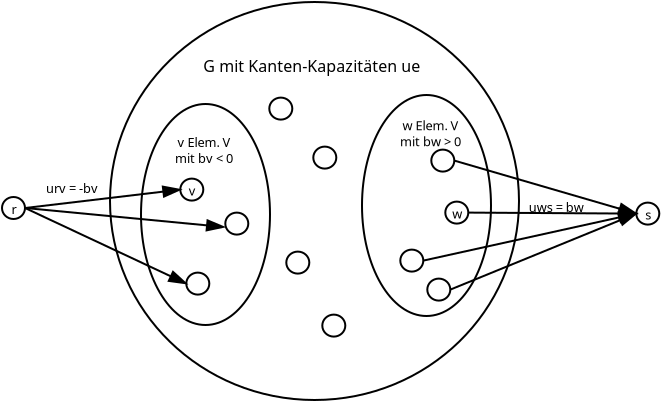 <?xml version="1.0" encoding="UTF-8"?>
<dia:diagram xmlns:dia="http://www.lysator.liu.se/~alla/dia/">
  <dia:layer name="Hintergrund" visible="true">
    <dia:object type="Standard - Ellipse" version="0" id="O0">
      <dia:attribute name="obj_pos">
        <dia:point val="3.15,0.4"/>
      </dia:attribute>
      <dia:attribute name="obj_bb">
        <dia:rectangle val="3.1,0.35;23.65,20.35"/>
      </dia:attribute>
      <dia:attribute name="elem_corner">
        <dia:point val="3.15,0.4"/>
      </dia:attribute>
      <dia:attribute name="elem_width">
        <dia:real val="20.45"/>
      </dia:attribute>
      <dia:attribute name="elem_height">
        <dia:real val="19.9"/>
      </dia:attribute>
    </dia:object>
    <dia:object type="Standard - Ellipse" version="0" id="O1">
      <dia:attribute name="obj_pos">
        <dia:point val="4.7,5.5"/>
      </dia:attribute>
      <dia:attribute name="obj_bb">
        <dia:rectangle val="4.65,5.45;11.2,16.6"/>
      </dia:attribute>
      <dia:attribute name="elem_corner">
        <dia:point val="4.7,5.5"/>
      </dia:attribute>
      <dia:attribute name="elem_width">
        <dia:real val="6.45"/>
      </dia:attribute>
      <dia:attribute name="elem_height">
        <dia:real val="11.05"/>
      </dia:attribute>
    </dia:object>
    <dia:object type="Standard - Ellipse" version="0" id="O2">
      <dia:attribute name="obj_pos">
        <dia:point val="15.75,5.05"/>
      </dia:attribute>
      <dia:attribute name="obj_bb">
        <dia:rectangle val="15.7,5;22.25,16.15"/>
      </dia:attribute>
      <dia:attribute name="elem_corner">
        <dia:point val="15.75,5.05"/>
      </dia:attribute>
      <dia:attribute name="elem_width">
        <dia:real val="6.45"/>
      </dia:attribute>
      <dia:attribute name="elem_height">
        <dia:real val="11.05"/>
      </dia:attribute>
    </dia:object>
    <dia:object type="Standard - Text" version="0" id="O3">
      <dia:attribute name="obj_pos">
        <dia:point val="13.2,3.9"/>
      </dia:attribute>
      <dia:attribute name="obj_bb">
        <dia:rectangle val="6.248,3.084;20.202,4.234"/>
      </dia:attribute>
      <dia:attribute name="text">
        <dia:composite type="text">
          <dia:attribute name="string">
            <dia:string>#G mit Kanten-Kapazitäten ue#</dia:string>
          </dia:attribute>
          <dia:attribute name="font">
            <dia:font name="Helvetica"/>
          </dia:attribute>
          <dia:attribute name="height">
            <dia:real val="1"/>
          </dia:attribute>
          <dia:attribute name="pos">
            <dia:point val="13.2,3.9"/>
          </dia:attribute>
          <dia:attribute name="color">
            <dia:color val="#000000"/>
          </dia:attribute>
          <dia:attribute name="alignment">
            <dia:enum val="1"/>
          </dia:attribute>
        </dia:composite>
      </dia:attribute>
    </dia:object>
    <dia:object type="Standard - Text" version="0" id="O4">
      <dia:attribute name="obj_pos">
        <dia:point val="7.85,7.65"/>
      </dia:attribute>
      <dia:attribute name="obj_bb">
        <dia:rectangle val="6.02,6.987;9.73,8.737"/>
      </dia:attribute>
      <dia:attribute name="text">
        <dia:composite type="text">
          <dia:attribute name="string">
            <dia:string>#v Elem. V
mit bv &lt; 0#</dia:string>
          </dia:attribute>
          <dia:attribute name="font">
            <dia:font name="Helvetica"/>
          </dia:attribute>
          <dia:attribute name="height">
            <dia:real val="0.8"/>
          </dia:attribute>
          <dia:attribute name="pos">
            <dia:point val="7.85,7.65"/>
          </dia:attribute>
          <dia:attribute name="color">
            <dia:color val="#000000"/>
          </dia:attribute>
          <dia:attribute name="alignment">
            <dia:enum val="1"/>
          </dia:attribute>
        </dia:composite>
      </dia:attribute>
    </dia:object>
    <dia:object type="Standard - Text" version="0" id="O5">
      <dia:attribute name="obj_pos">
        <dia:point val="19.18,6.813"/>
      </dia:attribute>
      <dia:attribute name="obj_bb">
        <dia:rectangle val="17.262,6.15;21.149,7.9"/>
      </dia:attribute>
      <dia:attribute name="text">
        <dia:composite type="text">
          <dia:attribute name="string">
            <dia:string>#w Elem. V
mit bw &gt; 0#</dia:string>
          </dia:attribute>
          <dia:attribute name="font">
            <dia:font name="Helvetica"/>
          </dia:attribute>
          <dia:attribute name="height">
            <dia:real val="0.8"/>
          </dia:attribute>
          <dia:attribute name="pos">
            <dia:point val="19.18,6.813"/>
          </dia:attribute>
          <dia:attribute name="color">
            <dia:color val="#000000"/>
          </dia:attribute>
          <dia:attribute name="alignment">
            <dia:enum val="1"/>
          </dia:attribute>
        </dia:composite>
      </dia:attribute>
    </dia:object>
    <dia:object type="Standard - Ellipse" version="0" id="O6">
      <dia:attribute name="obj_pos">
        <dia:point val="-2.25,10.15"/>
      </dia:attribute>
      <dia:attribute name="obj_bb">
        <dia:rectangle val="-2.3,10.1;-1.05,11.3"/>
      </dia:attribute>
      <dia:attribute name="elem_corner">
        <dia:point val="-2.25,10.15"/>
      </dia:attribute>
      <dia:attribute name="elem_width">
        <dia:real val="1.15"/>
      </dia:attribute>
      <dia:attribute name="elem_height">
        <dia:real val="1.1"/>
      </dia:attribute>
    </dia:object>
    <dia:object type="Standard - Text" version="0" id="O7">
      <dia:attribute name="obj_pos">
        <dia:point val="-1.65,11"/>
      </dia:attribute>
      <dia:attribute name="obj_bb">
        <dia:rectangle val="-1.756,10.337;-1.494,11.287"/>
      </dia:attribute>
      <dia:attribute name="text">
        <dia:composite type="text">
          <dia:attribute name="string">
            <dia:string>#r#</dia:string>
          </dia:attribute>
          <dia:attribute name="font">
            <dia:font name="Helvetica"/>
          </dia:attribute>
          <dia:attribute name="height">
            <dia:real val="0.8"/>
          </dia:attribute>
          <dia:attribute name="pos">
            <dia:point val="-1.65,11"/>
          </dia:attribute>
          <dia:attribute name="color">
            <dia:color val="#000000"/>
          </dia:attribute>
          <dia:attribute name="alignment">
            <dia:enum val="1"/>
          </dia:attribute>
        </dia:composite>
      </dia:attribute>
    </dia:object>
    <dia:object type="Standard - Ellipse" version="0" id="O8">
      <dia:attribute name="obj_pos">
        <dia:point val="6.665,9.23"/>
      </dia:attribute>
      <dia:attribute name="obj_bb">
        <dia:rectangle val="6.615,9.18;7.865,10.38"/>
      </dia:attribute>
      <dia:attribute name="elem_corner">
        <dia:point val="6.665,9.23"/>
      </dia:attribute>
      <dia:attribute name="elem_width">
        <dia:real val="1.15"/>
      </dia:attribute>
      <dia:attribute name="elem_height">
        <dia:real val="1.1"/>
      </dia:attribute>
    </dia:object>
    <dia:object type="Standard - Text" version="0" id="O9">
      <dia:attribute name="obj_pos">
        <dia:point val="7.265,10.08"/>
      </dia:attribute>
      <dia:attribute name="obj_bb">
        <dia:rectangle val="7.071,9.417;7.509,10.367"/>
      </dia:attribute>
      <dia:attribute name="text">
        <dia:composite type="text">
          <dia:attribute name="string">
            <dia:string>#v#</dia:string>
          </dia:attribute>
          <dia:attribute name="font">
            <dia:font name="Helvetica"/>
          </dia:attribute>
          <dia:attribute name="height">
            <dia:real val="0.8"/>
          </dia:attribute>
          <dia:attribute name="pos">
            <dia:point val="7.265,10.08"/>
          </dia:attribute>
          <dia:attribute name="color">
            <dia:color val="#000000"/>
          </dia:attribute>
          <dia:attribute name="alignment">
            <dia:enum val="1"/>
          </dia:attribute>
        </dia:composite>
      </dia:attribute>
    </dia:object>
    <dia:object type="Standard - Ellipse" version="0" id="O10">
      <dia:attribute name="obj_pos">
        <dia:point val="19.915,10.38"/>
      </dia:attribute>
      <dia:attribute name="obj_bb">
        <dia:rectangle val="19.865,10.33;21.115,11.53"/>
      </dia:attribute>
      <dia:attribute name="elem_corner">
        <dia:point val="19.915,10.38"/>
      </dia:attribute>
      <dia:attribute name="elem_width">
        <dia:real val="1.15"/>
      </dia:attribute>
      <dia:attribute name="elem_height">
        <dia:real val="1.1"/>
      </dia:attribute>
    </dia:object>
    <dia:object type="Standard - Text" version="0" id="O11">
      <dia:attribute name="obj_pos">
        <dia:point val="20.515,11.23"/>
      </dia:attribute>
      <dia:attribute name="obj_bb">
        <dia:rectangle val="20.198,10.567;20.882,11.517"/>
      </dia:attribute>
      <dia:attribute name="text">
        <dia:composite type="text">
          <dia:attribute name="string">
            <dia:string>#w#</dia:string>
          </dia:attribute>
          <dia:attribute name="font">
            <dia:font name="Helvetica"/>
          </dia:attribute>
          <dia:attribute name="height">
            <dia:real val="0.8"/>
          </dia:attribute>
          <dia:attribute name="pos">
            <dia:point val="20.515,11.23"/>
          </dia:attribute>
          <dia:attribute name="color">
            <dia:color val="#000000"/>
          </dia:attribute>
          <dia:attribute name="alignment">
            <dia:enum val="1"/>
          </dia:attribute>
        </dia:composite>
      </dia:attribute>
    </dia:object>
    <dia:object type="Standard - Ellipse" version="0" id="O12">
      <dia:attribute name="obj_pos">
        <dia:point val="8.915,10.93"/>
      </dia:attribute>
      <dia:attribute name="obj_bb">
        <dia:rectangle val="8.865,10.88;10.115,12.08"/>
      </dia:attribute>
      <dia:attribute name="elem_corner">
        <dia:point val="8.915,10.93"/>
      </dia:attribute>
      <dia:attribute name="elem_width">
        <dia:real val="1.15"/>
      </dia:attribute>
      <dia:attribute name="elem_height">
        <dia:real val="1.1"/>
      </dia:attribute>
    </dia:object>
    <dia:object type="Standard - Ellipse" version="0" id="O13">
      <dia:attribute name="obj_pos">
        <dia:point val="6.965,13.93"/>
      </dia:attribute>
      <dia:attribute name="obj_bb">
        <dia:rectangle val="6.915,13.88;8.165,15.08"/>
      </dia:attribute>
      <dia:attribute name="elem_corner">
        <dia:point val="6.965,13.93"/>
      </dia:attribute>
      <dia:attribute name="elem_width">
        <dia:real val="1.15"/>
      </dia:attribute>
      <dia:attribute name="elem_height">
        <dia:real val="1.1"/>
      </dia:attribute>
    </dia:object>
    <dia:object type="Standard - Ellipse" version="0" id="O14">
      <dia:attribute name="obj_pos">
        <dia:point val="19.215,7.78"/>
      </dia:attribute>
      <dia:attribute name="obj_bb">
        <dia:rectangle val="19.165,7.73;20.415,8.93"/>
      </dia:attribute>
      <dia:attribute name="elem_corner">
        <dia:point val="19.215,7.78"/>
      </dia:attribute>
      <dia:attribute name="elem_width">
        <dia:real val="1.15"/>
      </dia:attribute>
      <dia:attribute name="elem_height">
        <dia:real val="1.1"/>
      </dia:attribute>
    </dia:object>
    <dia:object type="Standard - Ellipse" version="0" id="O15">
      <dia:attribute name="obj_pos">
        <dia:point val="17.665,12.78"/>
      </dia:attribute>
      <dia:attribute name="obj_bb">
        <dia:rectangle val="17.615,12.73;18.865,13.93"/>
      </dia:attribute>
      <dia:attribute name="elem_corner">
        <dia:point val="17.665,12.78"/>
      </dia:attribute>
      <dia:attribute name="elem_width">
        <dia:real val="1.15"/>
      </dia:attribute>
      <dia:attribute name="elem_height">
        <dia:real val="1.1"/>
      </dia:attribute>
    </dia:object>
    <dia:object type="Standard - Ellipse" version="0" id="O16">
      <dia:attribute name="obj_pos">
        <dia:point val="19.015,14.23"/>
      </dia:attribute>
      <dia:attribute name="obj_bb">
        <dia:rectangle val="18.965,14.18;20.215,15.38"/>
      </dia:attribute>
      <dia:attribute name="elem_corner">
        <dia:point val="19.015,14.23"/>
      </dia:attribute>
      <dia:attribute name="elem_width">
        <dia:real val="1.15"/>
      </dia:attribute>
      <dia:attribute name="elem_height">
        <dia:real val="1.1"/>
      </dia:attribute>
    </dia:object>
    <dia:object type="Standard - Ellipse" version="0" id="O17">
      <dia:attribute name="obj_pos">
        <dia:point val="11.115,5.18"/>
      </dia:attribute>
      <dia:attribute name="obj_bb">
        <dia:rectangle val="11.065,5.13;12.315,6.33"/>
      </dia:attribute>
      <dia:attribute name="elem_corner">
        <dia:point val="11.115,5.18"/>
      </dia:attribute>
      <dia:attribute name="elem_width">
        <dia:real val="1.15"/>
      </dia:attribute>
      <dia:attribute name="elem_height">
        <dia:real val="1.1"/>
      </dia:attribute>
    </dia:object>
    <dia:object type="Standard - Ellipse" version="0" id="O18">
      <dia:attribute name="obj_pos">
        <dia:point val="13.315,7.63"/>
      </dia:attribute>
      <dia:attribute name="obj_bb">
        <dia:rectangle val="13.265,7.58;14.515,8.78"/>
      </dia:attribute>
      <dia:attribute name="elem_corner">
        <dia:point val="13.315,7.63"/>
      </dia:attribute>
      <dia:attribute name="elem_width">
        <dia:real val="1.15"/>
      </dia:attribute>
      <dia:attribute name="elem_height">
        <dia:real val="1.1"/>
      </dia:attribute>
    </dia:object>
    <dia:object type="Standard - Ellipse" version="0" id="O19">
      <dia:attribute name="obj_pos">
        <dia:point val="11.965,12.88"/>
      </dia:attribute>
      <dia:attribute name="obj_bb">
        <dia:rectangle val="11.915,12.83;13.165,14.03"/>
      </dia:attribute>
      <dia:attribute name="elem_corner">
        <dia:point val="11.965,12.88"/>
      </dia:attribute>
      <dia:attribute name="elem_width">
        <dia:real val="1.15"/>
      </dia:attribute>
      <dia:attribute name="elem_height">
        <dia:real val="1.1"/>
      </dia:attribute>
    </dia:object>
    <dia:object type="Standard - Ellipse" version="0" id="O20">
      <dia:attribute name="obj_pos">
        <dia:point val="13.765,16.03"/>
      </dia:attribute>
      <dia:attribute name="obj_bb">
        <dia:rectangle val="13.715,15.98;14.965,17.18"/>
      </dia:attribute>
      <dia:attribute name="elem_corner">
        <dia:point val="13.765,16.03"/>
      </dia:attribute>
      <dia:attribute name="elem_width">
        <dia:real val="1.15"/>
      </dia:attribute>
      <dia:attribute name="elem_height">
        <dia:real val="1.1"/>
      </dia:attribute>
    </dia:object>
    <dia:object type="Standard - Ellipse" version="0" id="O21">
      <dia:attribute name="obj_pos">
        <dia:point val="29.465,10.43"/>
      </dia:attribute>
      <dia:attribute name="obj_bb">
        <dia:rectangle val="29.415,10.38;30.665,11.58"/>
      </dia:attribute>
      <dia:attribute name="elem_corner">
        <dia:point val="29.465,10.43"/>
      </dia:attribute>
      <dia:attribute name="elem_width">
        <dia:real val="1.15"/>
      </dia:attribute>
      <dia:attribute name="elem_height">
        <dia:real val="1.1"/>
      </dia:attribute>
    </dia:object>
    <dia:object type="Standard - Text" version="0" id="O22">
      <dia:attribute name="obj_pos">
        <dia:point val="30.065,11.28"/>
      </dia:attribute>
      <dia:attribute name="obj_bb">
        <dia:rectangle val="29.839,10.617;30.241,11.567"/>
      </dia:attribute>
      <dia:attribute name="text">
        <dia:composite type="text">
          <dia:attribute name="string">
            <dia:string>#s#</dia:string>
          </dia:attribute>
          <dia:attribute name="font">
            <dia:font name="Helvetica"/>
          </dia:attribute>
          <dia:attribute name="height">
            <dia:real val="0.8"/>
          </dia:attribute>
          <dia:attribute name="pos">
            <dia:point val="30.065,11.28"/>
          </dia:attribute>
          <dia:attribute name="color">
            <dia:color val="#000000"/>
          </dia:attribute>
          <dia:attribute name="alignment">
            <dia:enum val="1"/>
          </dia:attribute>
        </dia:composite>
      </dia:attribute>
    </dia:object>
    <dia:object type="UML - Message" version="0" id="O23">
      <dia:attribute name="obj_pos">
        <dia:point val="-1.1,10.7"/>
      </dia:attribute>
      <dia:attribute name="obj_bb">
        <dia:rectangle val="-1.156,9.337;6.762,10.755"/>
      </dia:attribute>
      <dia:attribute name="conn_endpoints">
        <dia:point val="-1.1,10.7"/>
        <dia:point val="6.665,9.78"/>
      </dia:attribute>
      <dia:attribute name="text">
        <dia:string>#urv = -bv#</dia:string>
      </dia:attribute>
      <dia:attribute name="type">
        <dia:enum val="0"/>
      </dia:attribute>
      <dia:attribute name="text_pos">
        <dia:point val="1.25,9.95"/>
      </dia:attribute>
      <dia:connections>
        <dia:connection handle="0" to="O6" connection="4"/>
        <dia:connection handle="1" to="O8" connection="3"/>
      </dia:connections>
    </dia:object>
    <dia:object type="UML - Message" version="0" id="O24">
      <dia:attribute name="obj_pos">
        <dia:point val="-1.1,10.7"/>
      </dia:attribute>
      <dia:attribute name="obj_bb">
        <dia:rectangle val="-1.155,10.562;8.938,12.053"/>
      </dia:attribute>
      <dia:attribute name="conn_endpoints">
        <dia:point val="-1.1,10.7"/>
        <dia:point val="8.85,11.65"/>
      </dia:attribute>
      <dia:attribute name="text">
        <dia:string>##</dia:string>
      </dia:attribute>
      <dia:attribute name="type">
        <dia:enum val="0"/>
      </dia:attribute>
      <dia:attribute name="text_pos">
        <dia:point val="3.875,11.175"/>
      </dia:attribute>
      <dia:connections>
        <dia:connection handle="0" to="O6" connection="4"/>
      </dia:connections>
    </dia:object>
    <dia:object type="UML - Message" version="0" id="O25">
      <dia:attribute name="obj_pos">
        <dia:point val="-1.1,10.7"/>
      </dia:attribute>
      <dia:attribute name="obj_bb">
        <dia:rectangle val="-1.166,10.633;7.18,14.863"/>
      </dia:attribute>
      <dia:attribute name="conn_endpoints">
        <dia:point val="-1.1,10.7"/>
        <dia:point val="6.965,14.48"/>
      </dia:attribute>
      <dia:attribute name="text">
        <dia:string>##</dia:string>
      </dia:attribute>
      <dia:attribute name="type">
        <dia:enum val="0"/>
      </dia:attribute>
      <dia:attribute name="text_pos">
        <dia:point val="2.933,12.59"/>
      </dia:attribute>
      <dia:connections>
        <dia:connection handle="0" to="O6" connection="4"/>
        <dia:connection handle="1" to="O13" connection="3"/>
      </dia:connections>
    </dia:object>
    <dia:object type="UML - Message" version="0" id="O26">
      <dia:attribute name="obj_pos">
        <dia:point val="21.065,10.93"/>
      </dia:attribute>
      <dia:attribute name="obj_bb">
        <dia:rectangle val="21.015,10.287;29.517,11.38"/>
      </dia:attribute>
      <dia:attribute name="conn_endpoints">
        <dia:point val="21.065,10.93"/>
        <dia:point val="29.465,10.98"/>
      </dia:attribute>
      <dia:attribute name="text">
        <dia:string>#uws = bw#</dia:string>
      </dia:attribute>
      <dia:attribute name="type">
        <dia:enum val="0"/>
      </dia:attribute>
      <dia:attribute name="text_pos">
        <dia:point val="25.465,10.9"/>
      </dia:attribute>
      <dia:connections>
        <dia:connection handle="0" to="O10" connection="4"/>
        <dia:connection handle="1" to="O21" connection="3"/>
      </dia:connections>
    </dia:object>
    <dia:object type="UML - Message" version="0" id="O27">
      <dia:attribute name="obj_pos">
        <dia:point val="20.365,8.33"/>
      </dia:attribute>
      <dia:attribute name="obj_bb">
        <dia:rectangle val="20.303,8.268;29.625,11.378"/>
      </dia:attribute>
      <dia:attribute name="conn_endpoints">
        <dia:point val="20.365,8.33"/>
        <dia:point val="29.465,10.98"/>
      </dia:attribute>
      <dia:attribute name="text">
        <dia:string>##</dia:string>
      </dia:attribute>
      <dia:attribute name="type">
        <dia:enum val="0"/>
      </dia:attribute>
      <dia:attribute name="text_pos">
        <dia:point val="24.915,9.655"/>
      </dia:attribute>
      <dia:connections>
        <dia:connection handle="0" to="O14" connection="4"/>
        <dia:connection handle="1" to="O21" connection="3"/>
      </dia:connections>
    </dia:object>
    <dia:object type="UML - Message" version="0" id="O28">
      <dia:attribute name="obj_pos">
        <dia:point val="18.815,13.33"/>
      </dia:attribute>
      <dia:attribute name="obj_bb">
        <dia:rectangle val="18.755,10.579;29.6,13.39"/>
      </dia:attribute>
      <dia:attribute name="conn_endpoints">
        <dia:point val="18.815,13.33"/>
        <dia:point val="29.465,10.98"/>
      </dia:attribute>
      <dia:attribute name="text">
        <dia:string>##</dia:string>
      </dia:attribute>
      <dia:attribute name="type">
        <dia:enum val="0"/>
      </dia:attribute>
      <dia:attribute name="text_pos">
        <dia:point val="24.14,12.155"/>
      </dia:attribute>
      <dia:connections>
        <dia:connection handle="0" to="O15" connection="4"/>
        <dia:connection handle="1" to="O21" connection="3"/>
      </dia:connections>
    </dia:object>
    <dia:object type="UML - Message" version="0" id="O29">
      <dia:attribute name="obj_pos">
        <dia:point val="20.165,14.78"/>
      </dia:attribute>
      <dia:attribute name="obj_bb">
        <dia:rectangle val="20.1,10.591;29.663,14.845"/>
      </dia:attribute>
      <dia:attribute name="conn_endpoints">
        <dia:point val="20.165,14.78"/>
        <dia:point val="29.465,10.98"/>
      </dia:attribute>
      <dia:attribute name="text">
        <dia:string>##</dia:string>
      </dia:attribute>
      <dia:attribute name="type">
        <dia:enum val="0"/>
      </dia:attribute>
      <dia:attribute name="text_pos">
        <dia:point val="24.815,12.88"/>
      </dia:attribute>
      <dia:connections>
        <dia:connection handle="0" to="O16" connection="4"/>
        <dia:connection handle="1" to="O21" connection="3"/>
      </dia:connections>
    </dia:object>
  </dia:layer>
</dia:diagram>
